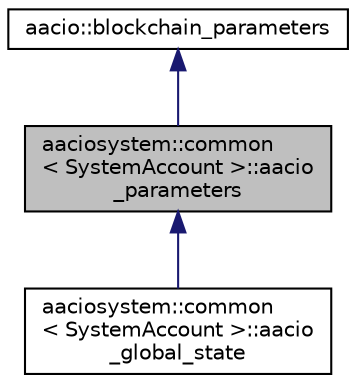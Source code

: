 digraph "aaciosystem::common&lt; SystemAccount &gt;::aacio_parameters"
{
  edge [fontname="Helvetica",fontsize="10",labelfontname="Helvetica",labelfontsize="10"];
  node [fontname="Helvetica",fontsize="10",shape=record];
  Node0 [label="aaciosystem::common\l\< SystemAccount \>::aacio\l_parameters",height=0.2,width=0.4,color="black", fillcolor="grey75", style="filled", fontcolor="black"];
  Node1 -> Node0 [dir="back",color="midnightblue",fontsize="10",style="solid",fontname="Helvetica"];
  Node1 [label="aacio::blockchain_parameters",height=0.2,width=0.4,color="black", fillcolor="white", style="filled",URL="$structaacio_1_1blockchain__parameters.html"];
  Node0 -> Node2 [dir="back",color="midnightblue",fontsize="10",style="solid",fontname="Helvetica"];
  Node2 [label="aaciosystem::common\l\< SystemAccount \>::aacio\l_global_state",height=0.2,width=0.4,color="black", fillcolor="white", style="filled",URL="$structaaciosystem_1_1common_1_1aacio__global__state.html"];
}
